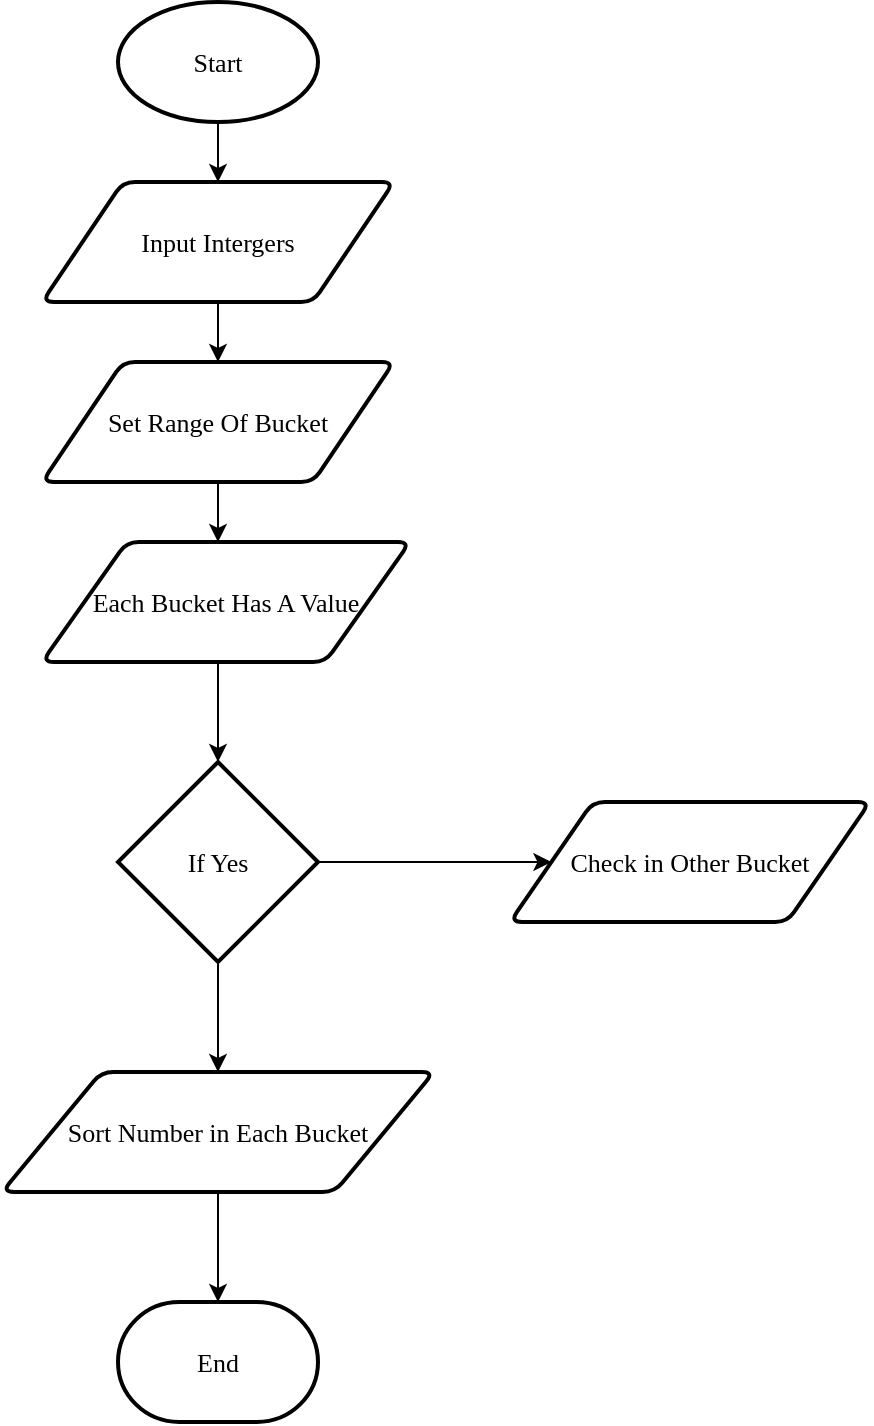 <mxfile version="14.6.12" type="device"><diagram id="C5RBs43oDa-KdzZeNtuy" name="Page-1"><mxGraphModel dx="868" dy="425" grid="1" gridSize="10" guides="1" tooltips="1" connect="1" arrows="1" fold="1" page="1" pageScale="1" pageWidth="827" pageHeight="1169" math="0" shadow="0"><root><mxCell id="WIyWlLk6GJQsqaUBKTNV-0"/><mxCell id="WIyWlLk6GJQsqaUBKTNV-1" parent="WIyWlLk6GJQsqaUBKTNV-0"/><mxCell id="1iBbuhtA6O0-5kNuCEpG-20" value="" style="group" vertex="1" connectable="0" parent="WIyWlLk6GJQsqaUBKTNV-1"><mxGeometry x="306" y="50" width="434" height="710" as="geometry"/></mxCell><mxCell id="1iBbuhtA6O0-5kNuCEpG-0" value="&lt;font style=&quot;font-size: 13px;&quot;&gt;Start&lt;/font&gt;" style="strokeWidth=2;html=1;shape=mxgraph.flowchart.start_1;whiteSpace=wrap;fontFamily=Times New Roman;fontStyle=0;fontSize=13;" vertex="1" parent="1iBbuhtA6O0-5kNuCEpG-20"><mxGeometry x="58" width="100" height="60" as="geometry"/></mxCell><mxCell id="1iBbuhtA6O0-5kNuCEpG-1" value="Input Intergers" style="shape=parallelogram;html=1;strokeWidth=2;perimeter=parallelogramPerimeter;whiteSpace=wrap;rounded=1;arcSize=12;size=0.23;fontFamily=Times New Roman;fontStyle=0;fontSize=13;" vertex="1" parent="1iBbuhtA6O0-5kNuCEpG-20"><mxGeometry x="20" y="90" width="176" height="60" as="geometry"/></mxCell><mxCell id="1iBbuhtA6O0-5kNuCEpG-2" value="Set Range Of Bucket" style="shape=parallelogram;html=1;strokeWidth=2;perimeter=parallelogramPerimeter;whiteSpace=wrap;rounded=1;arcSize=12;size=0.23;fontFamily=Times New Roman;fontStyle=0;fontSize=13;" vertex="1" parent="1iBbuhtA6O0-5kNuCEpG-20"><mxGeometry x="20" y="180" width="176" height="60" as="geometry"/></mxCell><mxCell id="1iBbuhtA6O0-5kNuCEpG-3" value="Each Bucket Has A Value" style="shape=parallelogram;html=1;strokeWidth=2;perimeter=parallelogramPerimeter;whiteSpace=wrap;rounded=1;arcSize=12;size=0.23;fontFamily=Times New Roman;fontStyle=0;fontSize=13;" vertex="1" parent="1iBbuhtA6O0-5kNuCEpG-20"><mxGeometry x="20" y="270" width="184" height="60" as="geometry"/></mxCell><mxCell id="1iBbuhtA6O0-5kNuCEpG-4" value="If Yes" style="strokeWidth=2;html=1;shape=mxgraph.flowchart.decision;whiteSpace=wrap;fontFamily=Times New Roman;fontStyle=0;fontSize=13;" vertex="1" parent="1iBbuhtA6O0-5kNuCEpG-20"><mxGeometry x="58" y="380" width="100" height="100" as="geometry"/></mxCell><mxCell id="1iBbuhtA6O0-5kNuCEpG-5" value="Check in Other Bucket" style="shape=parallelogram;html=1;strokeWidth=2;perimeter=parallelogramPerimeter;whiteSpace=wrap;rounded=1;arcSize=12;size=0.23;fontFamily=Times New Roman;fontSize=13;" vertex="1" parent="1iBbuhtA6O0-5kNuCEpG-20"><mxGeometry x="254" y="400" width="180" height="60" as="geometry"/></mxCell><mxCell id="1iBbuhtA6O0-5kNuCEpG-6" value="Sort Number in Each Bucket" style="shape=parallelogram;html=1;strokeWidth=2;perimeter=parallelogramPerimeter;whiteSpace=wrap;rounded=1;arcSize=12;size=0.23;fontFamily=Times New Roman;fontStyle=0;fontSize=13;" vertex="1" parent="1iBbuhtA6O0-5kNuCEpG-20"><mxGeometry y="535" width="216" height="60" as="geometry"/></mxCell><mxCell id="1iBbuhtA6O0-5kNuCEpG-8" value="End" style="strokeWidth=2;html=1;shape=mxgraph.flowchart.terminator;whiteSpace=wrap;fontFamily=Times New Roman;fontStyle=0;fontSize=13;" vertex="1" parent="1iBbuhtA6O0-5kNuCEpG-20"><mxGeometry x="58" y="650" width="100" height="60" as="geometry"/></mxCell><mxCell id="1iBbuhtA6O0-5kNuCEpG-9" value="" style="endArrow=classic;html=1;fontFamily=Times New Roman;fontSize=13;exitX=0.5;exitY=1;exitDx=0;exitDy=0;exitPerimeter=0;entryX=0.5;entryY=0;entryDx=0;entryDy=0;" edge="1" parent="1iBbuhtA6O0-5kNuCEpG-20" source="1iBbuhtA6O0-5kNuCEpG-0" target="1iBbuhtA6O0-5kNuCEpG-1"><mxGeometry width="50" height="50" relative="1" as="geometry"><mxPoint x="84" y="200" as="sourcePoint"/><mxPoint x="134" y="150" as="targetPoint"/></mxGeometry></mxCell><mxCell id="1iBbuhtA6O0-5kNuCEpG-10" value="" style="endArrow=classic;html=1;fontFamily=Times New Roman;fontSize=13;exitX=0.5;exitY=1;exitDx=0;exitDy=0;entryX=0.5;entryY=0;entryDx=0;entryDy=0;" edge="1" parent="1iBbuhtA6O0-5kNuCEpG-20" source="1iBbuhtA6O0-5kNuCEpG-1" target="1iBbuhtA6O0-5kNuCEpG-2"><mxGeometry width="50" height="50" relative="1" as="geometry"><mxPoint x="84" y="200" as="sourcePoint"/><mxPoint x="134" y="150" as="targetPoint"/></mxGeometry></mxCell><mxCell id="1iBbuhtA6O0-5kNuCEpG-14" value="" style="endArrow=classic;html=1;fontFamily=Times New Roman;fontSize=13;exitX=0.5;exitY=1;exitDx=0;exitDy=0;" edge="1" parent="1iBbuhtA6O0-5kNuCEpG-20" source="1iBbuhtA6O0-5kNuCEpG-2"><mxGeometry width="50" height="50" relative="1" as="geometry"><mxPoint x="84" y="350" as="sourcePoint"/><mxPoint x="108" y="270" as="targetPoint"/></mxGeometry></mxCell><mxCell id="1iBbuhtA6O0-5kNuCEpG-15" value="" style="endArrow=classic;html=1;fontFamily=Times New Roman;fontSize=13;entryX=0.5;entryY=0;entryDx=0;entryDy=0;entryPerimeter=0;" edge="1" parent="1iBbuhtA6O0-5kNuCEpG-20" target="1iBbuhtA6O0-5kNuCEpG-4"><mxGeometry width="50" height="50" relative="1" as="geometry"><mxPoint x="108" y="330" as="sourcePoint"/><mxPoint x="134" y="300" as="targetPoint"/></mxGeometry></mxCell><mxCell id="1iBbuhtA6O0-5kNuCEpG-16" value="" style="endArrow=classic;html=1;fontFamily=Times New Roman;fontSize=13;exitX=1;exitY=0.5;exitDx=0;exitDy=0;exitPerimeter=0;entryX=0;entryY=0.5;entryDx=0;entryDy=0;" edge="1" parent="1iBbuhtA6O0-5kNuCEpG-20" source="1iBbuhtA6O0-5kNuCEpG-4" target="1iBbuhtA6O0-5kNuCEpG-5"><mxGeometry width="50" height="50" relative="1" as="geometry"><mxPoint x="84" y="350" as="sourcePoint"/><mxPoint x="134" y="300" as="targetPoint"/></mxGeometry></mxCell><mxCell id="1iBbuhtA6O0-5kNuCEpG-17" value="" style="endArrow=classic;html=1;fontFamily=Times New Roman;fontSize=13;exitX=0.5;exitY=1;exitDx=0;exitDy=0;exitPerimeter=0;entryX=0.5;entryY=0;entryDx=0;entryDy=0;" edge="1" parent="1iBbuhtA6O0-5kNuCEpG-20" source="1iBbuhtA6O0-5kNuCEpG-4" target="1iBbuhtA6O0-5kNuCEpG-6"><mxGeometry width="50" height="50" relative="1" as="geometry"><mxPoint x="84" y="500" as="sourcePoint"/><mxPoint x="114" y="530" as="targetPoint"/></mxGeometry></mxCell><mxCell id="1iBbuhtA6O0-5kNuCEpG-18" value="" style="endArrow=classic;html=1;fontFamily=Times New Roman;fontSize=13;exitX=0.5;exitY=1;exitDx=0;exitDy=0;entryX=0.5;entryY=0;entryDx=0;entryDy=0;entryPerimeter=0;" edge="1" parent="1iBbuhtA6O0-5kNuCEpG-20" source="1iBbuhtA6O0-5kNuCEpG-6" target="1iBbuhtA6O0-5kNuCEpG-8"><mxGeometry width="50" height="50" relative="1" as="geometry"><mxPoint x="84" y="760" as="sourcePoint"/><mxPoint x="134" y="710" as="targetPoint"/></mxGeometry></mxCell></root></mxGraphModel></diagram></mxfile>